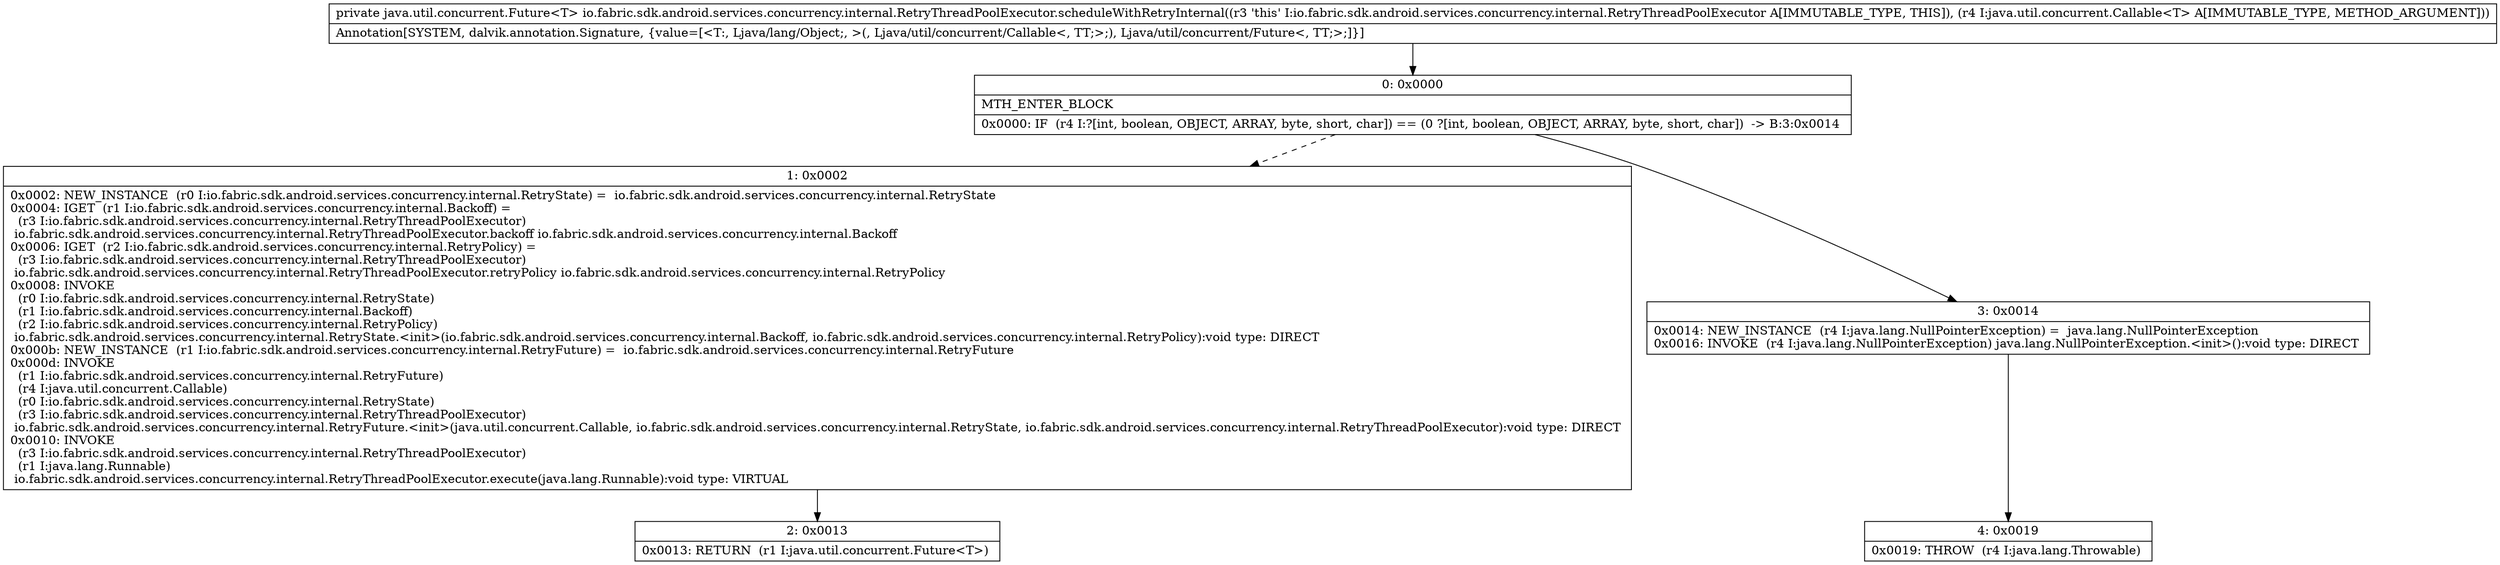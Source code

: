 digraph "CFG forio.fabric.sdk.android.services.concurrency.internal.RetryThreadPoolExecutor.scheduleWithRetryInternal(Ljava\/util\/concurrent\/Callable;)Ljava\/util\/concurrent\/Future;" {
Node_0 [shape=record,label="{0\:\ 0x0000|MTH_ENTER_BLOCK\l|0x0000: IF  (r4 I:?[int, boolean, OBJECT, ARRAY, byte, short, char]) == (0 ?[int, boolean, OBJECT, ARRAY, byte, short, char])  \-\> B:3:0x0014 \l}"];
Node_1 [shape=record,label="{1\:\ 0x0002|0x0002: NEW_INSTANCE  (r0 I:io.fabric.sdk.android.services.concurrency.internal.RetryState) =  io.fabric.sdk.android.services.concurrency.internal.RetryState \l0x0004: IGET  (r1 I:io.fabric.sdk.android.services.concurrency.internal.Backoff) = \l  (r3 I:io.fabric.sdk.android.services.concurrency.internal.RetryThreadPoolExecutor)\l io.fabric.sdk.android.services.concurrency.internal.RetryThreadPoolExecutor.backoff io.fabric.sdk.android.services.concurrency.internal.Backoff \l0x0006: IGET  (r2 I:io.fabric.sdk.android.services.concurrency.internal.RetryPolicy) = \l  (r3 I:io.fabric.sdk.android.services.concurrency.internal.RetryThreadPoolExecutor)\l io.fabric.sdk.android.services.concurrency.internal.RetryThreadPoolExecutor.retryPolicy io.fabric.sdk.android.services.concurrency.internal.RetryPolicy \l0x0008: INVOKE  \l  (r0 I:io.fabric.sdk.android.services.concurrency.internal.RetryState)\l  (r1 I:io.fabric.sdk.android.services.concurrency.internal.Backoff)\l  (r2 I:io.fabric.sdk.android.services.concurrency.internal.RetryPolicy)\l io.fabric.sdk.android.services.concurrency.internal.RetryState.\<init\>(io.fabric.sdk.android.services.concurrency.internal.Backoff, io.fabric.sdk.android.services.concurrency.internal.RetryPolicy):void type: DIRECT \l0x000b: NEW_INSTANCE  (r1 I:io.fabric.sdk.android.services.concurrency.internal.RetryFuture) =  io.fabric.sdk.android.services.concurrency.internal.RetryFuture \l0x000d: INVOKE  \l  (r1 I:io.fabric.sdk.android.services.concurrency.internal.RetryFuture)\l  (r4 I:java.util.concurrent.Callable)\l  (r0 I:io.fabric.sdk.android.services.concurrency.internal.RetryState)\l  (r3 I:io.fabric.sdk.android.services.concurrency.internal.RetryThreadPoolExecutor)\l io.fabric.sdk.android.services.concurrency.internal.RetryFuture.\<init\>(java.util.concurrent.Callable, io.fabric.sdk.android.services.concurrency.internal.RetryState, io.fabric.sdk.android.services.concurrency.internal.RetryThreadPoolExecutor):void type: DIRECT \l0x0010: INVOKE  \l  (r3 I:io.fabric.sdk.android.services.concurrency.internal.RetryThreadPoolExecutor)\l  (r1 I:java.lang.Runnable)\l io.fabric.sdk.android.services.concurrency.internal.RetryThreadPoolExecutor.execute(java.lang.Runnable):void type: VIRTUAL \l}"];
Node_2 [shape=record,label="{2\:\ 0x0013|0x0013: RETURN  (r1 I:java.util.concurrent.Future\<T\>) \l}"];
Node_3 [shape=record,label="{3\:\ 0x0014|0x0014: NEW_INSTANCE  (r4 I:java.lang.NullPointerException) =  java.lang.NullPointerException \l0x0016: INVOKE  (r4 I:java.lang.NullPointerException) java.lang.NullPointerException.\<init\>():void type: DIRECT \l}"];
Node_4 [shape=record,label="{4\:\ 0x0019|0x0019: THROW  (r4 I:java.lang.Throwable) \l}"];
MethodNode[shape=record,label="{private java.util.concurrent.Future\<T\> io.fabric.sdk.android.services.concurrency.internal.RetryThreadPoolExecutor.scheduleWithRetryInternal((r3 'this' I:io.fabric.sdk.android.services.concurrency.internal.RetryThreadPoolExecutor A[IMMUTABLE_TYPE, THIS]), (r4 I:java.util.concurrent.Callable\<T\> A[IMMUTABLE_TYPE, METHOD_ARGUMENT]))  | Annotation[SYSTEM, dalvik.annotation.Signature, \{value=[\<T:, Ljava\/lang\/Object;, \>(, Ljava\/util\/concurrent\/Callable\<, TT;\>;), Ljava\/util\/concurrent\/Future\<, TT;\>;]\}]\l}"];
MethodNode -> Node_0;
Node_0 -> Node_1[style=dashed];
Node_0 -> Node_3;
Node_1 -> Node_2;
Node_3 -> Node_4;
}

